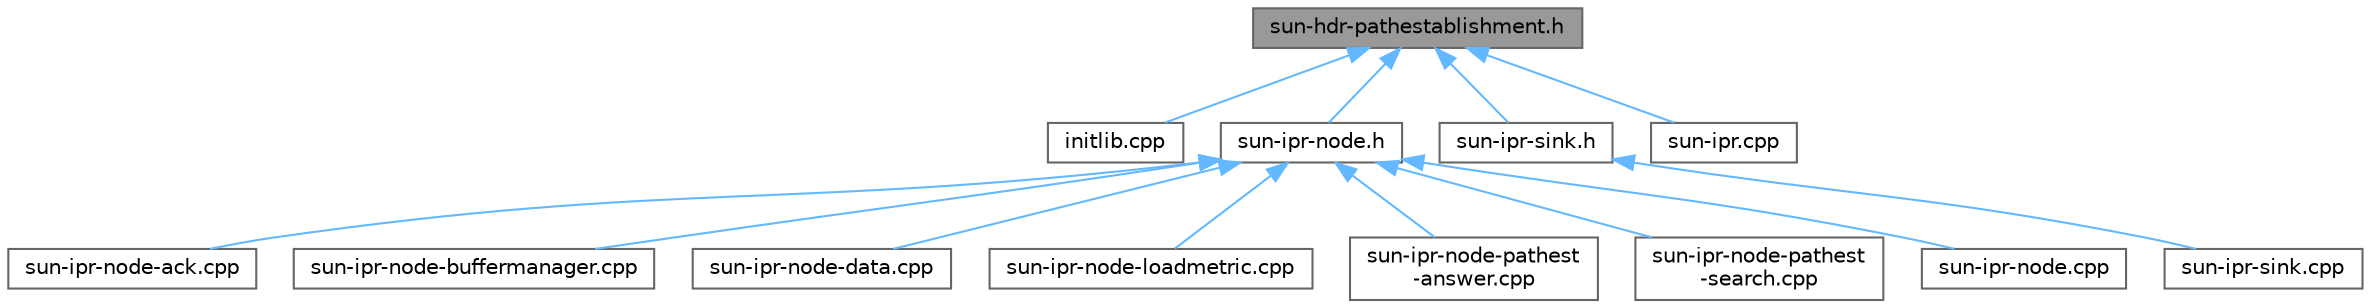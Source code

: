 digraph "sun-hdr-pathestablishment.h"
{
 // LATEX_PDF_SIZE
  bgcolor="transparent";
  edge [fontname=Helvetica,fontsize=10,labelfontname=Helvetica,labelfontsize=10];
  node [fontname=Helvetica,fontsize=10,shape=box,height=0.2,width=0.4];
  Node1 [id="Node000001",label="sun-hdr-pathestablishment.h",height=0.2,width=0.4,color="gray40", fillcolor="grey60", style="filled", fontcolor="black",tooltip="Provides the Path Establishment Messages header description."];
  Node1 -> Node2 [id="edge1_Node000001_Node000002",dir="back",color="steelblue1",style="solid",tooltip=" "];
  Node2 [id="Node000002",label="initlib.cpp",height=0.2,width=0.4,color="grey40", fillcolor="white", style="filled",URL="$DESERT__Framework_2DESERT_2network_2uwsun_2initlib_8cpp.html",tooltip="Provides the initialization of uwsun libraries."];
  Node1 -> Node3 [id="edge2_Node000001_Node000003",dir="back",color="steelblue1",style="solid",tooltip=" "];
  Node3 [id="Node000003",label="sun-ipr-node.h",height=0.2,width=0.4,color="grey40", fillcolor="white", style="filled",URL="$sun-ipr-node_8h.html",tooltip="Dinamic source routing protocol, this file contains Nodes specifications."];
  Node3 -> Node4 [id="edge3_Node000003_Node000004",dir="back",color="steelblue1",style="solid",tooltip=" "];
  Node4 [id="Node000004",label="sun-ipr-node-ack.cpp",height=0.2,width=0.4,color="grey40", fillcolor="white", style="filled",URL="$sun-ipr-node-ack_8cpp.html",tooltip="Provides the implementation of all the methods regarding Ack Packets."];
  Node3 -> Node5 [id="edge4_Node000003_Node000005",dir="back",color="steelblue1",style="solid",tooltip=" "];
  Node5 [id="Node000005",label="sun-ipr-node-buffermanager.cpp",height=0.2,width=0.4,color="grey40", fillcolor="white", style="filled",URL="$sun-ipr-node-buffermanager_8cpp.html",tooltip="Provides the implementation of all the methods regarding Buffer Management."];
  Node3 -> Node6 [id="edge5_Node000003_Node000006",dir="back",color="steelblue1",style="solid",tooltip=" "];
  Node6 [id="Node000006",label="sun-ipr-node-data.cpp",height=0.2,width=0.4,color="grey40", fillcolor="white", style="filled",URL="$sun-ipr-node-data_8cpp.html",tooltip=" "];
  Node3 -> Node7 [id="edge6_Node000003_Node000007",dir="back",color="steelblue1",style="solid",tooltip=" "];
  Node7 [id="Node000007",label="sun-ipr-node-loadmetric.cpp",height=0.2,width=0.4,color="grey40", fillcolor="white", style="filled",URL="$sun-ipr-node-loadmetric_8cpp.html",tooltip="Provides the implementation of all the methods regarding the Load metric."];
  Node3 -> Node8 [id="edge7_Node000003_Node000008",dir="back",color="steelblue1",style="solid",tooltip=" "];
  Node8 [id="Node000008",label="sun-ipr-node-pathest\l-answer.cpp",height=0.2,width=0.4,color="grey40", fillcolor="white", style="filled",URL="$sun-ipr-node-pathest-answer_8cpp.html",tooltip="Provides the implementation of all the methods regarding Path Establishment Answer Packets."];
  Node3 -> Node9 [id="edge8_Node000003_Node000009",dir="back",color="steelblue1",style="solid",tooltip=" "];
  Node9 [id="Node000009",label="sun-ipr-node-pathest\l-search.cpp",height=0.2,width=0.4,color="grey40", fillcolor="white", style="filled",URL="$sun-ipr-node-pathest-search_8cpp.html",tooltip="Provides the implementation of all the methods regarding Path Establishment Search Packets."];
  Node3 -> Node10 [id="edge9_Node000003_Node000010",dir="back",color="steelblue1",style="solid",tooltip=" "];
  Node10 [id="Node000010",label="sun-ipr-node.cpp",height=0.2,width=0.4,color="grey40", fillcolor="white", style="filled",URL="$sun-ipr-node_8cpp.html",tooltip="Implements a SunIPRoutingNode."];
  Node1 -> Node11 [id="edge10_Node000001_Node000011",dir="back",color="steelblue1",style="solid",tooltip=" "];
  Node11 [id="Node000011",label="sun-ipr-sink.h",height=0.2,width=0.4,color="grey40", fillcolor="white", style="filled",URL="$sun-ipr-sink_8h.html",tooltip="Dinamic source routing protocol, this file contains Sinks specifications."];
  Node11 -> Node12 [id="edge11_Node000011_Node000012",dir="back",color="steelblue1",style="solid",tooltip=" "];
  Node12 [id="Node000012",label="sun-ipr-sink.cpp",height=0.2,width=0.4,color="grey40", fillcolor="white", style="filled",URL="$sun-ipr-sink_8cpp.html",tooltip="Implements a SunIPRoutingSink."];
  Node1 -> Node13 [id="edge12_Node000001_Node000013",dir="back",color="steelblue1",style="solid",tooltip=" "];
  Node13 [id="Node000013",label="sun-ipr.cpp",height=0.2,width=0.4,color="grey40", fillcolor="white", style="filled",URL="$sun-ipr_8cpp.html",tooltip="Packets' class implementation."];
}
